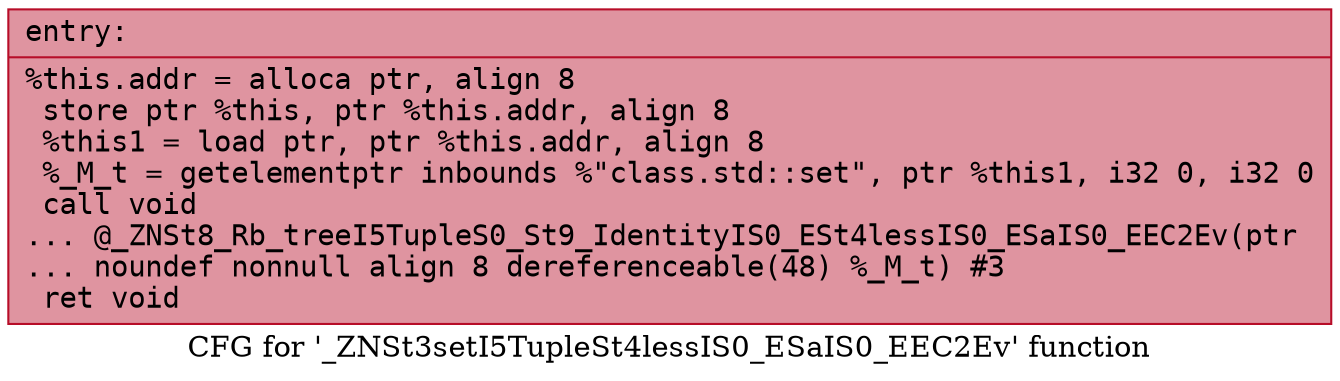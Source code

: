 digraph "CFG for '_ZNSt3setI5TupleSt4lessIS0_ESaIS0_EEC2Ev' function" {
	label="CFG for '_ZNSt3setI5TupleSt4lessIS0_ESaIS0_EEC2Ev' function";

	Node0x55dab47bccc0 [shape=record,color="#b70d28ff", style=filled, fillcolor="#b70d2870" fontname="Courier",label="{entry:\l|  %this.addr = alloca ptr, align 8\l  store ptr %this, ptr %this.addr, align 8\l  %this1 = load ptr, ptr %this.addr, align 8\l  %_M_t = getelementptr inbounds %\"class.std::set\", ptr %this1, i32 0, i32 0\l  call void\l... @_ZNSt8_Rb_treeI5TupleS0_St9_IdentityIS0_ESt4lessIS0_ESaIS0_EEC2Ev(ptr\l... noundef nonnull align 8 dereferenceable(48) %_M_t) #3\l  ret void\l}"];
}
